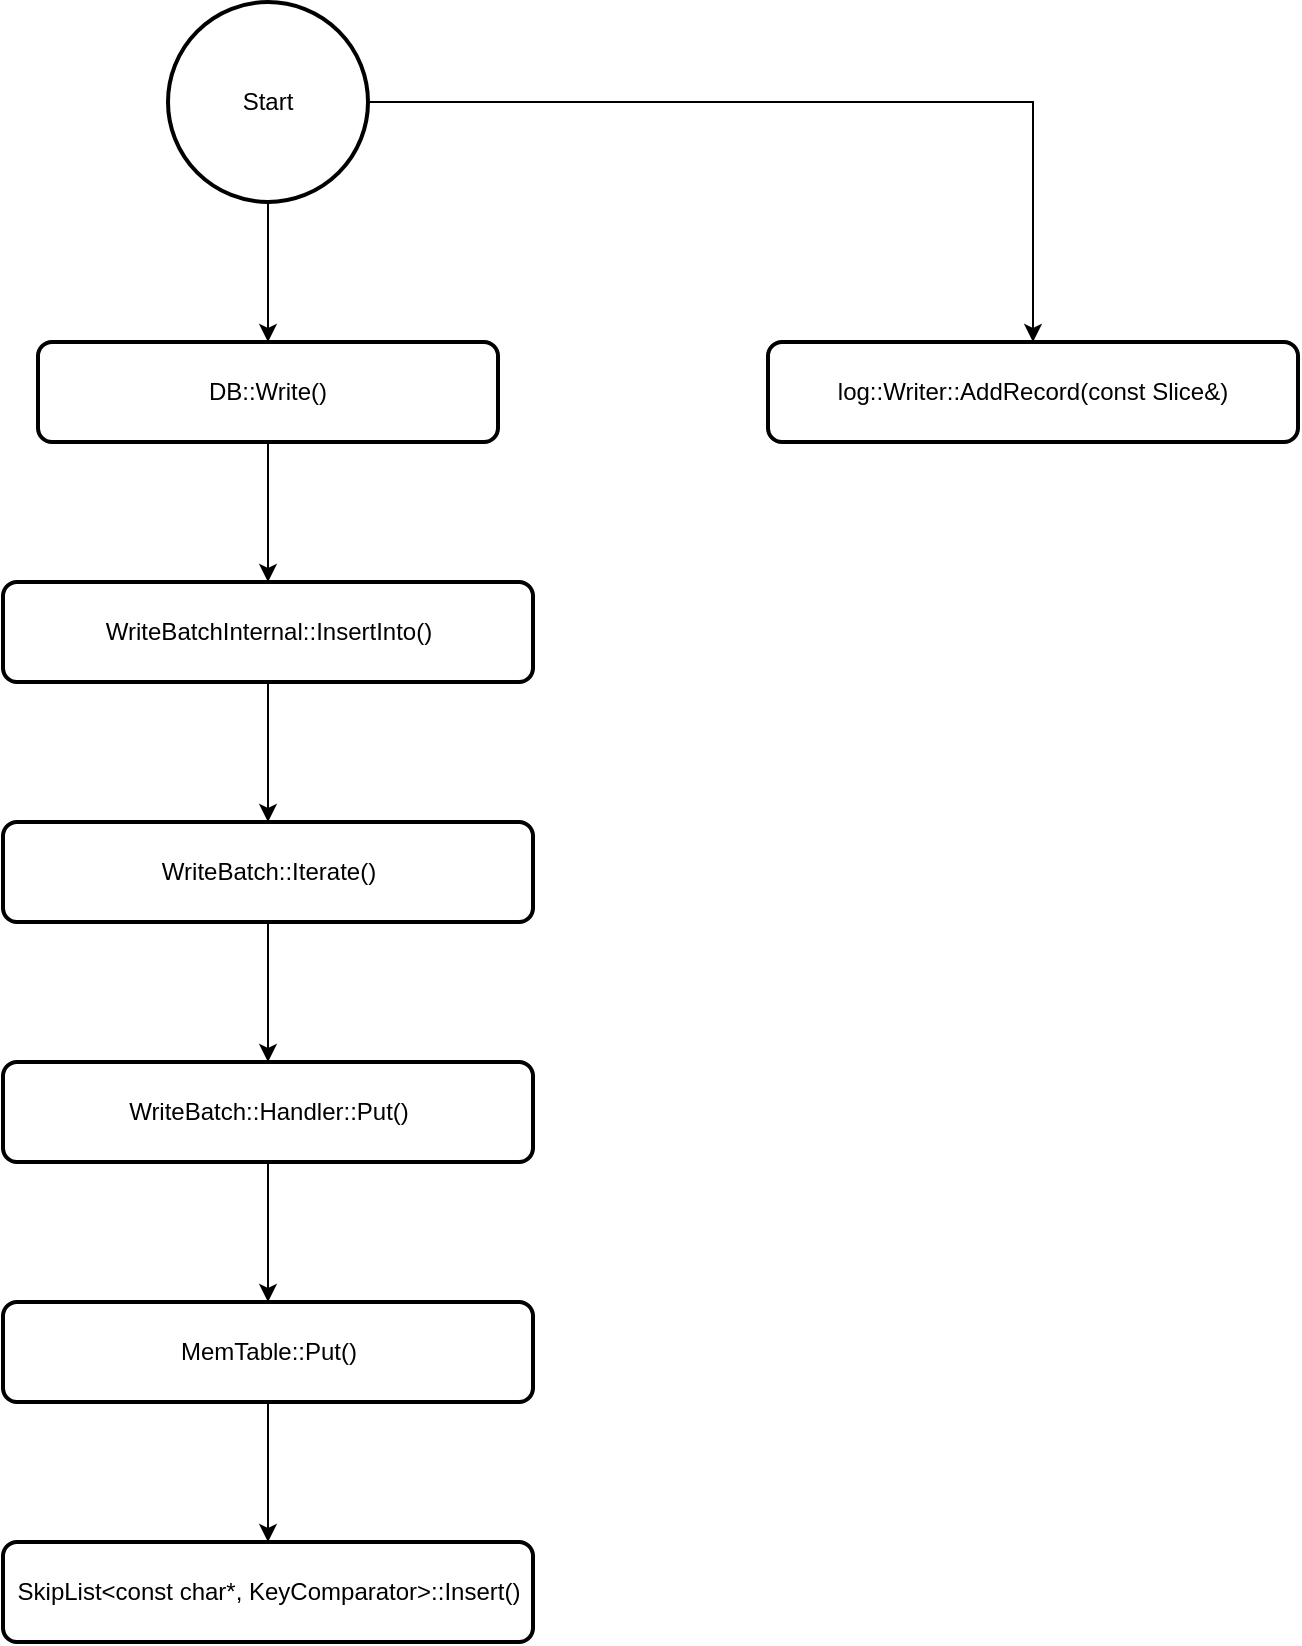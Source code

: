 <mxfile version="20.0.1" type="github">
  <diagram id="pYkzWGA8mSeGU97iOLey" name="Page-1">
    <mxGraphModel dx="1386" dy="756" grid="1" gridSize="10" guides="1" tooltips="1" connect="1" arrows="1" fold="1" page="1" pageScale="1" pageWidth="850" pageHeight="1100" math="0" shadow="0">
      <root>
        <mxCell id="0" />
        <mxCell id="1" parent="0" />
        <mxCell id="HDf3URYzIl1ITKoJXbYv-26" style="edgeStyle=orthogonalEdgeStyle;rounded=0;orthogonalLoop=1;jettySize=auto;html=1;entryX=0.5;entryY=0;entryDx=0;entryDy=0;" parent="1" source="HDf3URYzIl1ITKoJXbYv-1" target="HDf3URYzIl1ITKoJXbYv-2" edge="1">
          <mxGeometry relative="1" as="geometry" />
        </mxCell>
        <mxCell id="zUjJbxAkN1TlkHFBeBEU-1" style="edgeStyle=orthogonalEdgeStyle;rounded=0;orthogonalLoop=1;jettySize=auto;html=1;" edge="1" parent="1" source="HDf3URYzIl1ITKoJXbYv-1" target="HDf3URYzIl1ITKoJXbYv-32">
          <mxGeometry relative="1" as="geometry" />
        </mxCell>
        <mxCell id="HDf3URYzIl1ITKoJXbYv-1" value="Start" style="strokeWidth=2;html=1;shape=mxgraph.flowchart.start_2;whiteSpace=wrap;" parent="1" vertex="1">
          <mxGeometry x="340" y="110" width="100" height="100" as="geometry" />
        </mxCell>
        <mxCell id="HDf3URYzIl1ITKoJXbYv-27" style="edgeStyle=orthogonalEdgeStyle;rounded=0;orthogonalLoop=1;jettySize=auto;html=1;entryX=0.5;entryY=0;entryDx=0;entryDy=0;" parent="1" source="HDf3URYzIl1ITKoJXbYv-2" target="HDf3URYzIl1ITKoJXbYv-4" edge="1">
          <mxGeometry relative="1" as="geometry" />
        </mxCell>
        <mxCell id="HDf3URYzIl1ITKoJXbYv-2" value="DB::Write()" style="rounded=1;whiteSpace=wrap;html=1;absoluteArcSize=1;arcSize=14;strokeWidth=2;" parent="1" vertex="1">
          <mxGeometry x="275" y="280" width="230" height="50" as="geometry" />
        </mxCell>
        <mxCell id="HDf3URYzIl1ITKoJXbYv-28" style="edgeStyle=orthogonalEdgeStyle;rounded=0;orthogonalLoop=1;jettySize=auto;html=1;" parent="1" source="HDf3URYzIl1ITKoJXbYv-4" target="HDf3URYzIl1ITKoJXbYv-5" edge="1">
          <mxGeometry relative="1" as="geometry" />
        </mxCell>
        <mxCell id="HDf3URYzIl1ITKoJXbYv-4" value="WriteBatchInternal::InsertInto()" style="rounded=1;whiteSpace=wrap;html=1;absoluteArcSize=1;arcSize=14;strokeWidth=2;" parent="1" vertex="1">
          <mxGeometry x="257.5" y="400" width="265" height="50" as="geometry" />
        </mxCell>
        <mxCell id="HDf3URYzIl1ITKoJXbYv-29" style="edgeStyle=orthogonalEdgeStyle;rounded=0;orthogonalLoop=1;jettySize=auto;html=1;entryX=0.5;entryY=0;entryDx=0;entryDy=0;" parent="1" source="HDf3URYzIl1ITKoJXbYv-5" target="HDf3URYzIl1ITKoJXbYv-6" edge="1">
          <mxGeometry relative="1" as="geometry" />
        </mxCell>
        <mxCell id="HDf3URYzIl1ITKoJXbYv-5" value="WriteBatch::Iterate()" style="rounded=1;whiteSpace=wrap;html=1;absoluteArcSize=1;arcSize=14;strokeWidth=2;" parent="1" vertex="1">
          <mxGeometry x="257.5" y="520" width="265" height="50" as="geometry" />
        </mxCell>
        <mxCell id="HDf3URYzIl1ITKoJXbYv-30" style="edgeStyle=orthogonalEdgeStyle;rounded=0;orthogonalLoop=1;jettySize=auto;html=1;exitX=0.5;exitY=1;exitDx=0;exitDy=0;entryX=0.5;entryY=0;entryDx=0;entryDy=0;" parent="1" source="HDf3URYzIl1ITKoJXbYv-6" target="HDf3URYzIl1ITKoJXbYv-7" edge="1">
          <mxGeometry relative="1" as="geometry" />
        </mxCell>
        <mxCell id="HDf3URYzIl1ITKoJXbYv-6" value="WriteBatch::Handler::Put()" style="rounded=1;whiteSpace=wrap;html=1;absoluteArcSize=1;arcSize=14;strokeWidth=2;" parent="1" vertex="1">
          <mxGeometry x="257.5" y="640" width="265" height="50" as="geometry" />
        </mxCell>
        <mxCell id="HDf3URYzIl1ITKoJXbYv-31" style="edgeStyle=orthogonalEdgeStyle;rounded=0;orthogonalLoop=1;jettySize=auto;html=1;entryX=0.5;entryY=0;entryDx=0;entryDy=0;" parent="1" source="HDf3URYzIl1ITKoJXbYv-7" target="HDf3URYzIl1ITKoJXbYv-8" edge="1">
          <mxGeometry relative="1" as="geometry" />
        </mxCell>
        <mxCell id="HDf3URYzIl1ITKoJXbYv-7" value="MemTable::Put()" style="rounded=1;whiteSpace=wrap;html=1;absoluteArcSize=1;arcSize=14;strokeWidth=2;" parent="1" vertex="1">
          <mxGeometry x="257.5" y="760" width="265" height="50" as="geometry" />
        </mxCell>
        <mxCell id="HDf3URYzIl1ITKoJXbYv-8" value="SkipList&amp;lt;const char*, KeyComparator&amp;gt;::Insert()" style="rounded=1;whiteSpace=wrap;html=1;absoluteArcSize=1;arcSize=14;strokeWidth=2;" parent="1" vertex="1">
          <mxGeometry x="257.5" y="880" width="265" height="50" as="geometry" />
        </mxCell>
        <mxCell id="HDf3URYzIl1ITKoJXbYv-32" value="log::Writer::AddRecord(const Slice&amp;amp;)" style="rounded=1;whiteSpace=wrap;html=1;absoluteArcSize=1;arcSize=14;strokeWidth=2;" parent="1" vertex="1">
          <mxGeometry x="640" y="280" width="265" height="50" as="geometry" />
        </mxCell>
      </root>
    </mxGraphModel>
  </diagram>
</mxfile>
